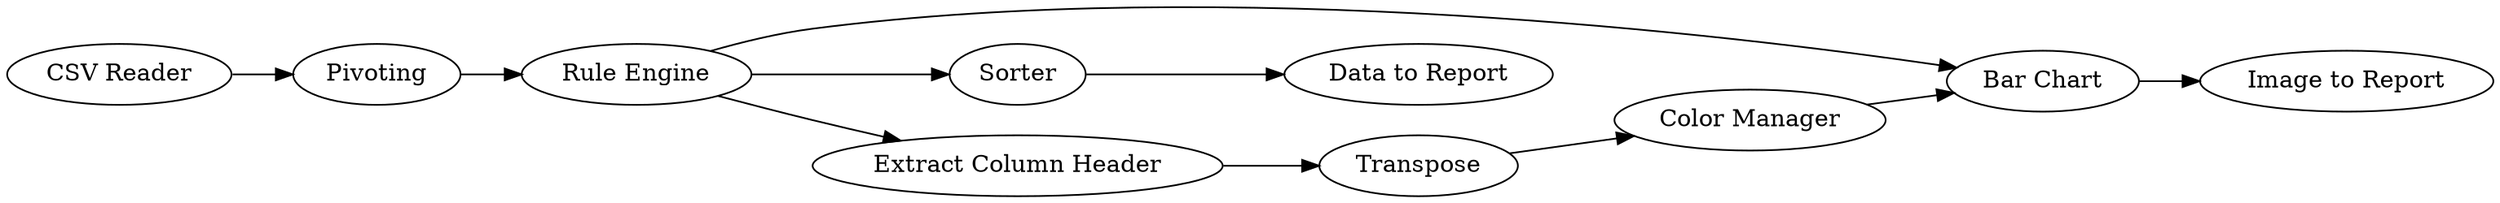 digraph {
	7 -> 8
	11 -> 2
	8 -> 9
	3 -> 8
	3 -> 4
	3 -> 5
	5 -> 6
	2 -> 3
	6 -> 7
	4 -> 10
	5 [label="Extract Column Header"]
	7 [label="Color Manager"]
	9 [label="Image to Report"]
	11 [label="CSV Reader"]
	4 [label=Sorter]
	8 [label="Bar Chart"]
	6 [label=Transpose]
	3 [label="Rule Engine"]
	2 [label=Pivoting]
	10 [label="Data to Report"]
	rankdir=LR
}
